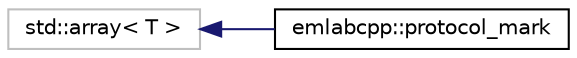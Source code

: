 digraph "Graphical Class Hierarchy"
{
 // LATEX_PDF_SIZE
  edge [fontname="Helvetica",fontsize="10",labelfontname="Helvetica",labelfontsize="10"];
  node [fontname="Helvetica",fontsize="10",shape=record];
  rankdir="LR";
  Node156 [label="std::array\< T \>",height=0.2,width=0.4,color="grey75", fillcolor="white", style="filled",tooltip="STL class."];
  Node156 -> Node0 [dir="back",color="midnightblue",fontsize="10",style="solid",fontname="Helvetica"];
  Node0 [label="emlabcpp::protocol_mark",height=0.2,width=0.4,color="black", fillcolor="white", style="filled",URL="$structemlabcpp_1_1protocol__mark.html",tooltip=" "];
}
